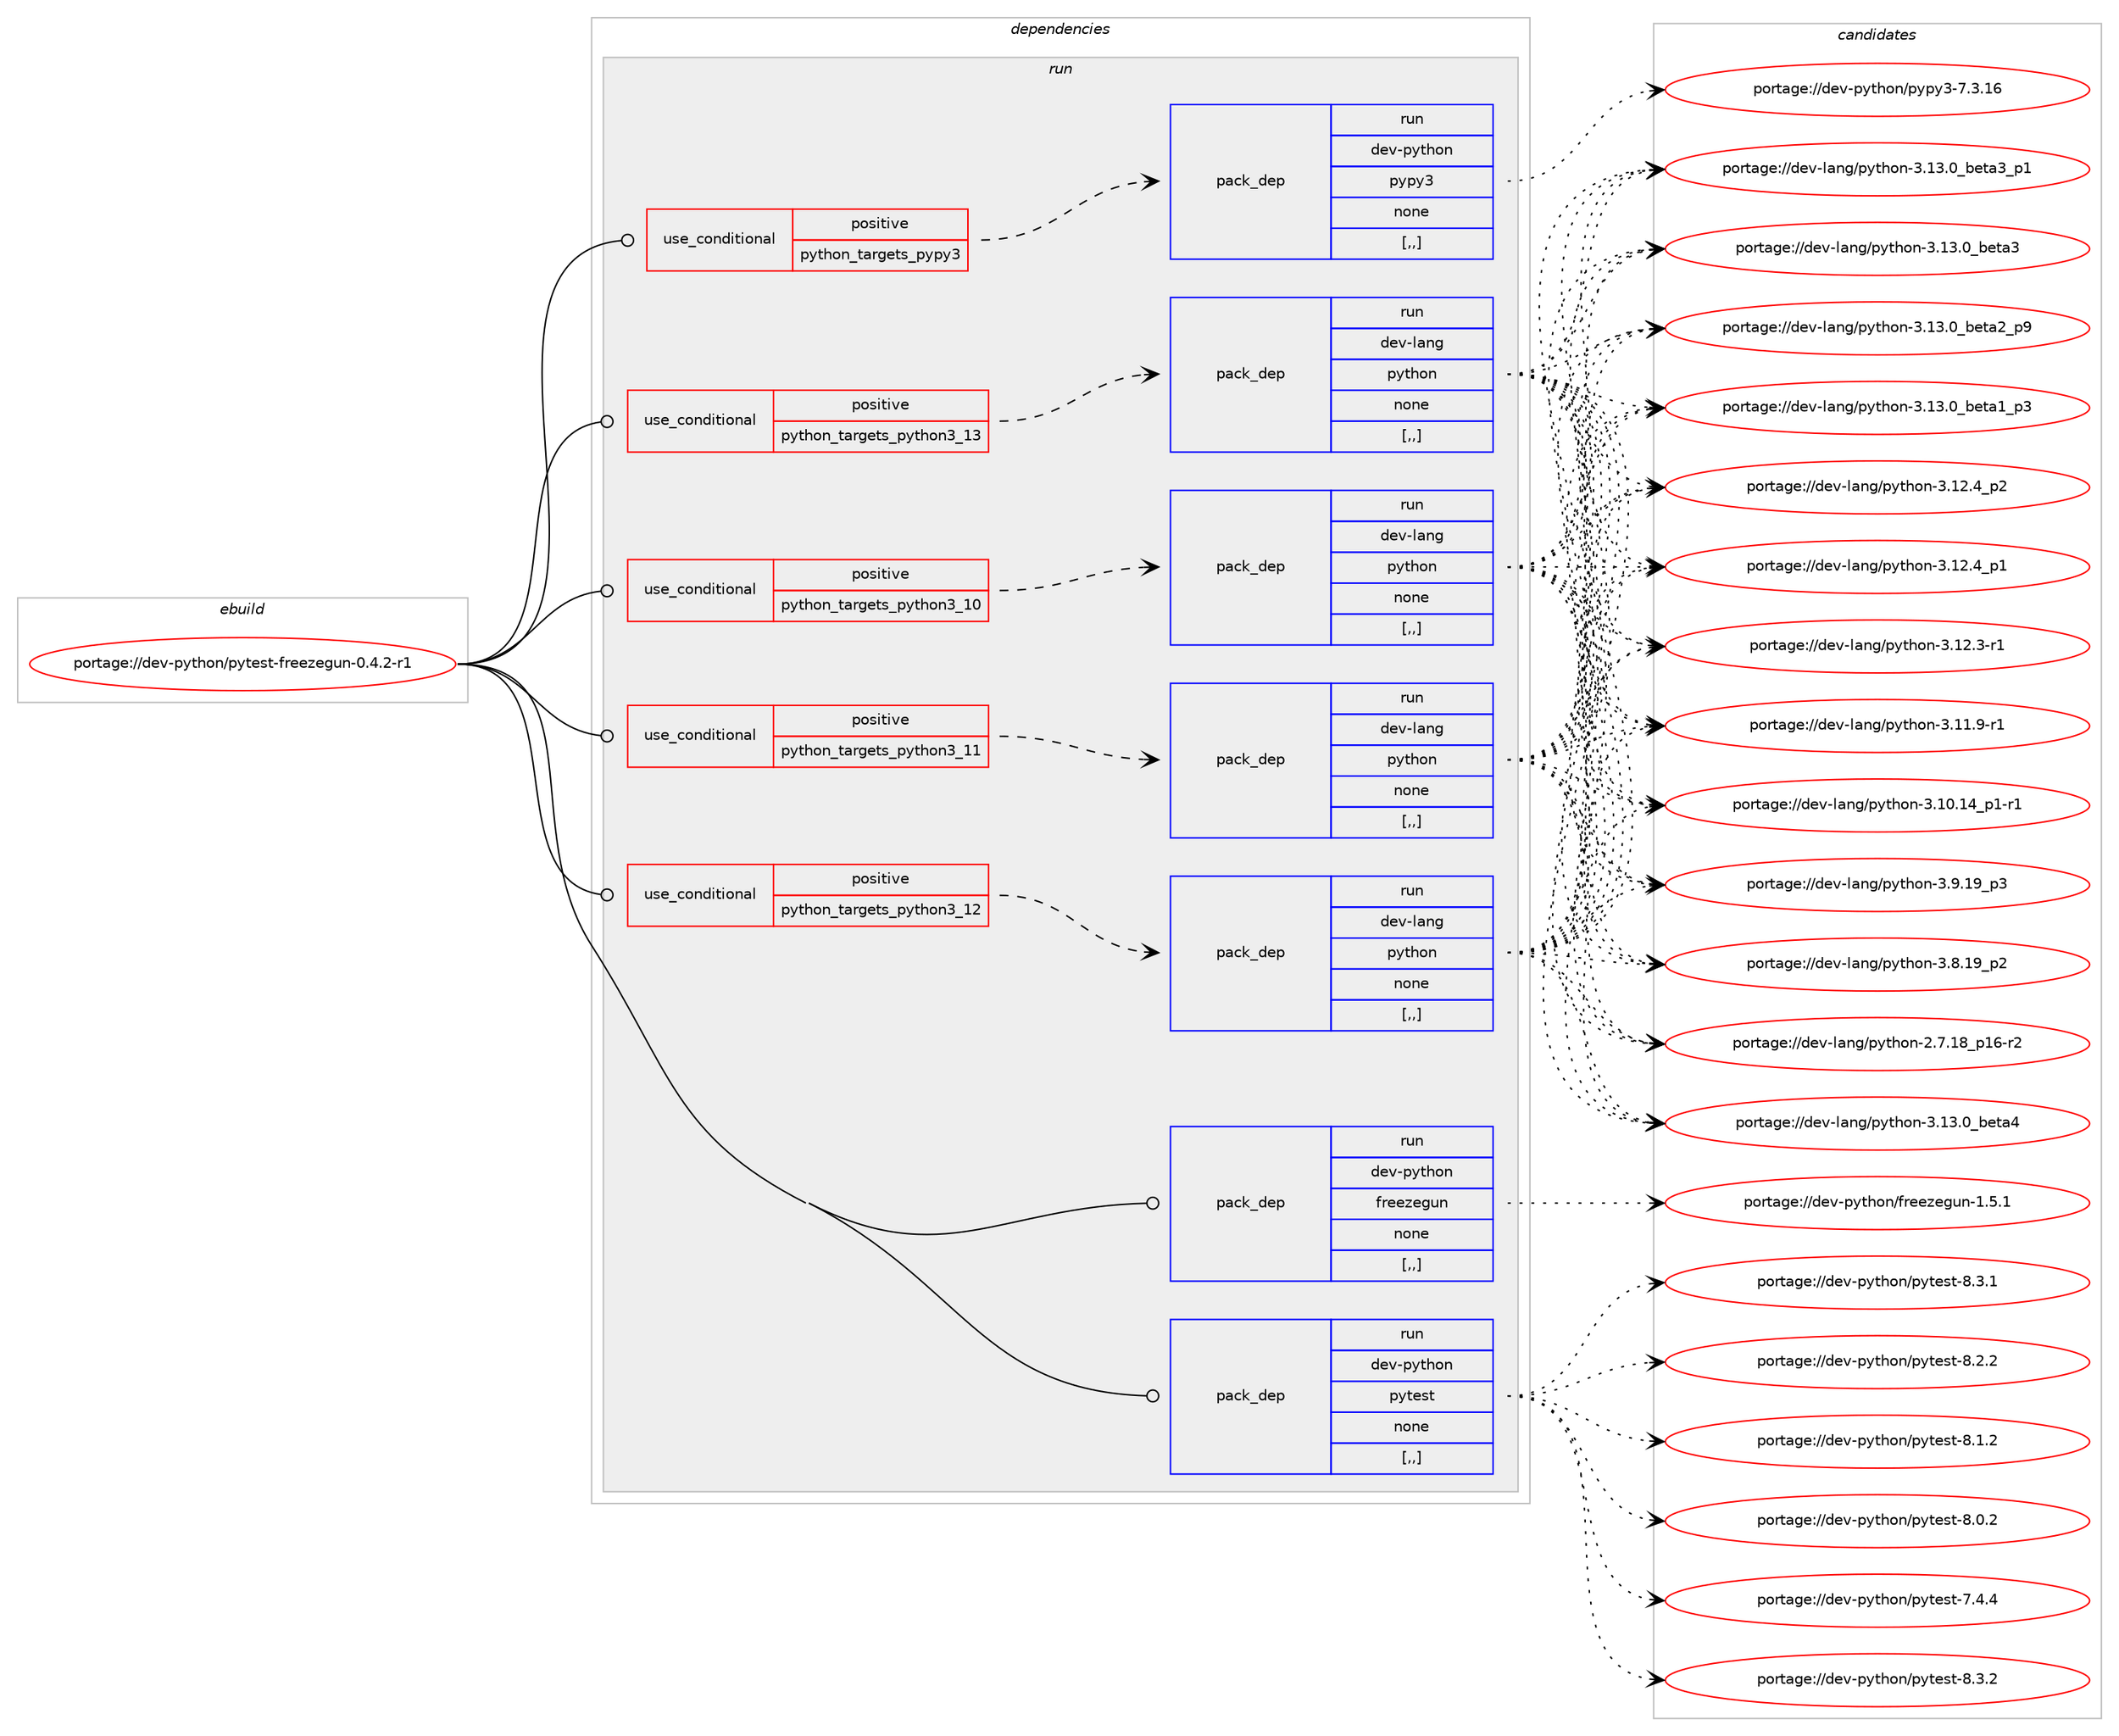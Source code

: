 digraph prolog {

# *************
# Graph options
# *************

newrank=true;
concentrate=true;
compound=true;
graph [rankdir=LR,fontname=Helvetica,fontsize=10,ranksep=1.5];#, ranksep=2.5, nodesep=0.2];
edge  [arrowhead=vee];
node  [fontname=Helvetica,fontsize=10];

# **********
# The ebuild
# **********

subgraph cluster_leftcol {
color=gray;
label=<<i>ebuild</i>>;
id [label="portage://dev-python/pytest-freezegun-0.4.2-r1", color=red, width=4, href="../dev-python/pytest-freezegun-0.4.2-r1.svg"];
}

# ****************
# The dependencies
# ****************

subgraph cluster_midcol {
color=gray;
label=<<i>dependencies</i>>;
subgraph cluster_compile {
fillcolor="#eeeeee";
style=filled;
label=<<i>compile</i>>;
}
subgraph cluster_compileandrun {
fillcolor="#eeeeee";
style=filled;
label=<<i>compile and run</i>>;
}
subgraph cluster_run {
fillcolor="#eeeeee";
style=filled;
label=<<i>run</i>>;
subgraph cond37929 {
dependency159210 [label=<<TABLE BORDER="0" CELLBORDER="1" CELLSPACING="0" CELLPADDING="4"><TR><TD ROWSPAN="3" CELLPADDING="10">use_conditional</TD></TR><TR><TD>positive</TD></TR><TR><TD>python_targets_pypy3</TD></TR></TABLE>>, shape=none, color=red];
subgraph pack120012 {
dependency159211 [label=<<TABLE BORDER="0" CELLBORDER="1" CELLSPACING="0" CELLPADDING="4" WIDTH="220"><TR><TD ROWSPAN="6" CELLPADDING="30">pack_dep</TD></TR><TR><TD WIDTH="110">run</TD></TR><TR><TD>dev-python</TD></TR><TR><TD>pypy3</TD></TR><TR><TD>none</TD></TR><TR><TD>[,,]</TD></TR></TABLE>>, shape=none, color=blue];
}
dependency159210:e -> dependency159211:w [weight=20,style="dashed",arrowhead="vee"];
}
id:e -> dependency159210:w [weight=20,style="solid",arrowhead="odot"];
subgraph cond37930 {
dependency159212 [label=<<TABLE BORDER="0" CELLBORDER="1" CELLSPACING="0" CELLPADDING="4"><TR><TD ROWSPAN="3" CELLPADDING="10">use_conditional</TD></TR><TR><TD>positive</TD></TR><TR><TD>python_targets_python3_10</TD></TR></TABLE>>, shape=none, color=red];
subgraph pack120013 {
dependency159213 [label=<<TABLE BORDER="0" CELLBORDER="1" CELLSPACING="0" CELLPADDING="4" WIDTH="220"><TR><TD ROWSPAN="6" CELLPADDING="30">pack_dep</TD></TR><TR><TD WIDTH="110">run</TD></TR><TR><TD>dev-lang</TD></TR><TR><TD>python</TD></TR><TR><TD>none</TD></TR><TR><TD>[,,]</TD></TR></TABLE>>, shape=none, color=blue];
}
dependency159212:e -> dependency159213:w [weight=20,style="dashed",arrowhead="vee"];
}
id:e -> dependency159212:w [weight=20,style="solid",arrowhead="odot"];
subgraph cond37931 {
dependency159214 [label=<<TABLE BORDER="0" CELLBORDER="1" CELLSPACING="0" CELLPADDING="4"><TR><TD ROWSPAN="3" CELLPADDING="10">use_conditional</TD></TR><TR><TD>positive</TD></TR><TR><TD>python_targets_python3_11</TD></TR></TABLE>>, shape=none, color=red];
subgraph pack120014 {
dependency159215 [label=<<TABLE BORDER="0" CELLBORDER="1" CELLSPACING="0" CELLPADDING="4" WIDTH="220"><TR><TD ROWSPAN="6" CELLPADDING="30">pack_dep</TD></TR><TR><TD WIDTH="110">run</TD></TR><TR><TD>dev-lang</TD></TR><TR><TD>python</TD></TR><TR><TD>none</TD></TR><TR><TD>[,,]</TD></TR></TABLE>>, shape=none, color=blue];
}
dependency159214:e -> dependency159215:w [weight=20,style="dashed",arrowhead="vee"];
}
id:e -> dependency159214:w [weight=20,style="solid",arrowhead="odot"];
subgraph cond37932 {
dependency159216 [label=<<TABLE BORDER="0" CELLBORDER="1" CELLSPACING="0" CELLPADDING="4"><TR><TD ROWSPAN="3" CELLPADDING="10">use_conditional</TD></TR><TR><TD>positive</TD></TR><TR><TD>python_targets_python3_12</TD></TR></TABLE>>, shape=none, color=red];
subgraph pack120015 {
dependency159217 [label=<<TABLE BORDER="0" CELLBORDER="1" CELLSPACING="0" CELLPADDING="4" WIDTH="220"><TR><TD ROWSPAN="6" CELLPADDING="30">pack_dep</TD></TR><TR><TD WIDTH="110">run</TD></TR><TR><TD>dev-lang</TD></TR><TR><TD>python</TD></TR><TR><TD>none</TD></TR><TR><TD>[,,]</TD></TR></TABLE>>, shape=none, color=blue];
}
dependency159216:e -> dependency159217:w [weight=20,style="dashed",arrowhead="vee"];
}
id:e -> dependency159216:w [weight=20,style="solid",arrowhead="odot"];
subgraph cond37933 {
dependency159218 [label=<<TABLE BORDER="0" CELLBORDER="1" CELLSPACING="0" CELLPADDING="4"><TR><TD ROWSPAN="3" CELLPADDING="10">use_conditional</TD></TR><TR><TD>positive</TD></TR><TR><TD>python_targets_python3_13</TD></TR></TABLE>>, shape=none, color=red];
subgraph pack120016 {
dependency159219 [label=<<TABLE BORDER="0" CELLBORDER="1" CELLSPACING="0" CELLPADDING="4" WIDTH="220"><TR><TD ROWSPAN="6" CELLPADDING="30">pack_dep</TD></TR><TR><TD WIDTH="110">run</TD></TR><TR><TD>dev-lang</TD></TR><TR><TD>python</TD></TR><TR><TD>none</TD></TR><TR><TD>[,,]</TD></TR></TABLE>>, shape=none, color=blue];
}
dependency159218:e -> dependency159219:w [weight=20,style="dashed",arrowhead="vee"];
}
id:e -> dependency159218:w [weight=20,style="solid",arrowhead="odot"];
subgraph pack120017 {
dependency159220 [label=<<TABLE BORDER="0" CELLBORDER="1" CELLSPACING="0" CELLPADDING="4" WIDTH="220"><TR><TD ROWSPAN="6" CELLPADDING="30">pack_dep</TD></TR><TR><TD WIDTH="110">run</TD></TR><TR><TD>dev-python</TD></TR><TR><TD>freezegun</TD></TR><TR><TD>none</TD></TR><TR><TD>[,,]</TD></TR></TABLE>>, shape=none, color=blue];
}
id:e -> dependency159220:w [weight=20,style="solid",arrowhead="odot"];
subgraph pack120018 {
dependency159221 [label=<<TABLE BORDER="0" CELLBORDER="1" CELLSPACING="0" CELLPADDING="4" WIDTH="220"><TR><TD ROWSPAN="6" CELLPADDING="30">pack_dep</TD></TR><TR><TD WIDTH="110">run</TD></TR><TR><TD>dev-python</TD></TR><TR><TD>pytest</TD></TR><TR><TD>none</TD></TR><TR><TD>[,,]</TD></TR></TABLE>>, shape=none, color=blue];
}
id:e -> dependency159221:w [weight=20,style="solid",arrowhead="odot"];
}
}

# **************
# The candidates
# **************

subgraph cluster_choices {
rank=same;
color=gray;
label=<<i>candidates</i>>;

subgraph choice120012 {
color=black;
nodesep=1;
choice10010111845112121116104111110471121211121215145554651464954 [label="portage://dev-python/pypy3-7.3.16", color=red, width=4,href="../dev-python/pypy3-7.3.16.svg"];
dependency159211:e -> choice10010111845112121116104111110471121211121215145554651464954:w [style=dotted,weight="100"];
}
subgraph choice120013 {
color=black;
nodesep=1;
choice1001011184510897110103471121211161041111104551464951464895981011169752 [label="portage://dev-lang/python-3.13.0_beta4", color=red, width=4,href="../dev-lang/python-3.13.0_beta4.svg"];
choice10010111845108971101034711212111610411111045514649514648959810111697519511249 [label="portage://dev-lang/python-3.13.0_beta3_p1", color=red, width=4,href="../dev-lang/python-3.13.0_beta3_p1.svg"];
choice1001011184510897110103471121211161041111104551464951464895981011169751 [label="portage://dev-lang/python-3.13.0_beta3", color=red, width=4,href="../dev-lang/python-3.13.0_beta3.svg"];
choice10010111845108971101034711212111610411111045514649514648959810111697509511257 [label="portage://dev-lang/python-3.13.0_beta2_p9", color=red, width=4,href="../dev-lang/python-3.13.0_beta2_p9.svg"];
choice10010111845108971101034711212111610411111045514649514648959810111697499511251 [label="portage://dev-lang/python-3.13.0_beta1_p3", color=red, width=4,href="../dev-lang/python-3.13.0_beta1_p3.svg"];
choice100101118451089711010347112121116104111110455146495046529511250 [label="portage://dev-lang/python-3.12.4_p2", color=red, width=4,href="../dev-lang/python-3.12.4_p2.svg"];
choice100101118451089711010347112121116104111110455146495046529511249 [label="portage://dev-lang/python-3.12.4_p1", color=red, width=4,href="../dev-lang/python-3.12.4_p1.svg"];
choice100101118451089711010347112121116104111110455146495046514511449 [label="portage://dev-lang/python-3.12.3-r1", color=red, width=4,href="../dev-lang/python-3.12.3-r1.svg"];
choice100101118451089711010347112121116104111110455146494946574511449 [label="portage://dev-lang/python-3.11.9-r1", color=red, width=4,href="../dev-lang/python-3.11.9-r1.svg"];
choice100101118451089711010347112121116104111110455146494846495295112494511449 [label="portage://dev-lang/python-3.10.14_p1-r1", color=red, width=4,href="../dev-lang/python-3.10.14_p1-r1.svg"];
choice100101118451089711010347112121116104111110455146574649579511251 [label="portage://dev-lang/python-3.9.19_p3", color=red, width=4,href="../dev-lang/python-3.9.19_p3.svg"];
choice100101118451089711010347112121116104111110455146564649579511250 [label="portage://dev-lang/python-3.8.19_p2", color=red, width=4,href="../dev-lang/python-3.8.19_p2.svg"];
choice100101118451089711010347112121116104111110455046554649569511249544511450 [label="portage://dev-lang/python-2.7.18_p16-r2", color=red, width=4,href="../dev-lang/python-2.7.18_p16-r2.svg"];
dependency159213:e -> choice1001011184510897110103471121211161041111104551464951464895981011169752:w [style=dotted,weight="100"];
dependency159213:e -> choice10010111845108971101034711212111610411111045514649514648959810111697519511249:w [style=dotted,weight="100"];
dependency159213:e -> choice1001011184510897110103471121211161041111104551464951464895981011169751:w [style=dotted,weight="100"];
dependency159213:e -> choice10010111845108971101034711212111610411111045514649514648959810111697509511257:w [style=dotted,weight="100"];
dependency159213:e -> choice10010111845108971101034711212111610411111045514649514648959810111697499511251:w [style=dotted,weight="100"];
dependency159213:e -> choice100101118451089711010347112121116104111110455146495046529511250:w [style=dotted,weight="100"];
dependency159213:e -> choice100101118451089711010347112121116104111110455146495046529511249:w [style=dotted,weight="100"];
dependency159213:e -> choice100101118451089711010347112121116104111110455146495046514511449:w [style=dotted,weight="100"];
dependency159213:e -> choice100101118451089711010347112121116104111110455146494946574511449:w [style=dotted,weight="100"];
dependency159213:e -> choice100101118451089711010347112121116104111110455146494846495295112494511449:w [style=dotted,weight="100"];
dependency159213:e -> choice100101118451089711010347112121116104111110455146574649579511251:w [style=dotted,weight="100"];
dependency159213:e -> choice100101118451089711010347112121116104111110455146564649579511250:w [style=dotted,weight="100"];
dependency159213:e -> choice100101118451089711010347112121116104111110455046554649569511249544511450:w [style=dotted,weight="100"];
}
subgraph choice120014 {
color=black;
nodesep=1;
choice1001011184510897110103471121211161041111104551464951464895981011169752 [label="portage://dev-lang/python-3.13.0_beta4", color=red, width=4,href="../dev-lang/python-3.13.0_beta4.svg"];
choice10010111845108971101034711212111610411111045514649514648959810111697519511249 [label="portage://dev-lang/python-3.13.0_beta3_p1", color=red, width=4,href="../dev-lang/python-3.13.0_beta3_p1.svg"];
choice1001011184510897110103471121211161041111104551464951464895981011169751 [label="portage://dev-lang/python-3.13.0_beta3", color=red, width=4,href="../dev-lang/python-3.13.0_beta3.svg"];
choice10010111845108971101034711212111610411111045514649514648959810111697509511257 [label="portage://dev-lang/python-3.13.0_beta2_p9", color=red, width=4,href="../dev-lang/python-3.13.0_beta2_p9.svg"];
choice10010111845108971101034711212111610411111045514649514648959810111697499511251 [label="portage://dev-lang/python-3.13.0_beta1_p3", color=red, width=4,href="../dev-lang/python-3.13.0_beta1_p3.svg"];
choice100101118451089711010347112121116104111110455146495046529511250 [label="portage://dev-lang/python-3.12.4_p2", color=red, width=4,href="../dev-lang/python-3.12.4_p2.svg"];
choice100101118451089711010347112121116104111110455146495046529511249 [label="portage://dev-lang/python-3.12.4_p1", color=red, width=4,href="../dev-lang/python-3.12.4_p1.svg"];
choice100101118451089711010347112121116104111110455146495046514511449 [label="portage://dev-lang/python-3.12.3-r1", color=red, width=4,href="../dev-lang/python-3.12.3-r1.svg"];
choice100101118451089711010347112121116104111110455146494946574511449 [label="portage://dev-lang/python-3.11.9-r1", color=red, width=4,href="../dev-lang/python-3.11.9-r1.svg"];
choice100101118451089711010347112121116104111110455146494846495295112494511449 [label="portage://dev-lang/python-3.10.14_p1-r1", color=red, width=4,href="../dev-lang/python-3.10.14_p1-r1.svg"];
choice100101118451089711010347112121116104111110455146574649579511251 [label="portage://dev-lang/python-3.9.19_p3", color=red, width=4,href="../dev-lang/python-3.9.19_p3.svg"];
choice100101118451089711010347112121116104111110455146564649579511250 [label="portage://dev-lang/python-3.8.19_p2", color=red, width=4,href="../dev-lang/python-3.8.19_p2.svg"];
choice100101118451089711010347112121116104111110455046554649569511249544511450 [label="portage://dev-lang/python-2.7.18_p16-r2", color=red, width=4,href="../dev-lang/python-2.7.18_p16-r2.svg"];
dependency159215:e -> choice1001011184510897110103471121211161041111104551464951464895981011169752:w [style=dotted,weight="100"];
dependency159215:e -> choice10010111845108971101034711212111610411111045514649514648959810111697519511249:w [style=dotted,weight="100"];
dependency159215:e -> choice1001011184510897110103471121211161041111104551464951464895981011169751:w [style=dotted,weight="100"];
dependency159215:e -> choice10010111845108971101034711212111610411111045514649514648959810111697509511257:w [style=dotted,weight="100"];
dependency159215:e -> choice10010111845108971101034711212111610411111045514649514648959810111697499511251:w [style=dotted,weight="100"];
dependency159215:e -> choice100101118451089711010347112121116104111110455146495046529511250:w [style=dotted,weight="100"];
dependency159215:e -> choice100101118451089711010347112121116104111110455146495046529511249:w [style=dotted,weight="100"];
dependency159215:e -> choice100101118451089711010347112121116104111110455146495046514511449:w [style=dotted,weight="100"];
dependency159215:e -> choice100101118451089711010347112121116104111110455146494946574511449:w [style=dotted,weight="100"];
dependency159215:e -> choice100101118451089711010347112121116104111110455146494846495295112494511449:w [style=dotted,weight="100"];
dependency159215:e -> choice100101118451089711010347112121116104111110455146574649579511251:w [style=dotted,weight="100"];
dependency159215:e -> choice100101118451089711010347112121116104111110455146564649579511250:w [style=dotted,weight="100"];
dependency159215:e -> choice100101118451089711010347112121116104111110455046554649569511249544511450:w [style=dotted,weight="100"];
}
subgraph choice120015 {
color=black;
nodesep=1;
choice1001011184510897110103471121211161041111104551464951464895981011169752 [label="portage://dev-lang/python-3.13.0_beta4", color=red, width=4,href="../dev-lang/python-3.13.0_beta4.svg"];
choice10010111845108971101034711212111610411111045514649514648959810111697519511249 [label="portage://dev-lang/python-3.13.0_beta3_p1", color=red, width=4,href="../dev-lang/python-3.13.0_beta3_p1.svg"];
choice1001011184510897110103471121211161041111104551464951464895981011169751 [label="portage://dev-lang/python-3.13.0_beta3", color=red, width=4,href="../dev-lang/python-3.13.0_beta3.svg"];
choice10010111845108971101034711212111610411111045514649514648959810111697509511257 [label="portage://dev-lang/python-3.13.0_beta2_p9", color=red, width=4,href="../dev-lang/python-3.13.0_beta2_p9.svg"];
choice10010111845108971101034711212111610411111045514649514648959810111697499511251 [label="portage://dev-lang/python-3.13.0_beta1_p3", color=red, width=4,href="../dev-lang/python-3.13.0_beta1_p3.svg"];
choice100101118451089711010347112121116104111110455146495046529511250 [label="portage://dev-lang/python-3.12.4_p2", color=red, width=4,href="../dev-lang/python-3.12.4_p2.svg"];
choice100101118451089711010347112121116104111110455146495046529511249 [label="portage://dev-lang/python-3.12.4_p1", color=red, width=4,href="../dev-lang/python-3.12.4_p1.svg"];
choice100101118451089711010347112121116104111110455146495046514511449 [label="portage://dev-lang/python-3.12.3-r1", color=red, width=4,href="../dev-lang/python-3.12.3-r1.svg"];
choice100101118451089711010347112121116104111110455146494946574511449 [label="portage://dev-lang/python-3.11.9-r1", color=red, width=4,href="../dev-lang/python-3.11.9-r1.svg"];
choice100101118451089711010347112121116104111110455146494846495295112494511449 [label="portage://dev-lang/python-3.10.14_p1-r1", color=red, width=4,href="../dev-lang/python-3.10.14_p1-r1.svg"];
choice100101118451089711010347112121116104111110455146574649579511251 [label="portage://dev-lang/python-3.9.19_p3", color=red, width=4,href="../dev-lang/python-3.9.19_p3.svg"];
choice100101118451089711010347112121116104111110455146564649579511250 [label="portage://dev-lang/python-3.8.19_p2", color=red, width=4,href="../dev-lang/python-3.8.19_p2.svg"];
choice100101118451089711010347112121116104111110455046554649569511249544511450 [label="portage://dev-lang/python-2.7.18_p16-r2", color=red, width=4,href="../dev-lang/python-2.7.18_p16-r2.svg"];
dependency159217:e -> choice1001011184510897110103471121211161041111104551464951464895981011169752:w [style=dotted,weight="100"];
dependency159217:e -> choice10010111845108971101034711212111610411111045514649514648959810111697519511249:w [style=dotted,weight="100"];
dependency159217:e -> choice1001011184510897110103471121211161041111104551464951464895981011169751:w [style=dotted,weight="100"];
dependency159217:e -> choice10010111845108971101034711212111610411111045514649514648959810111697509511257:w [style=dotted,weight="100"];
dependency159217:e -> choice10010111845108971101034711212111610411111045514649514648959810111697499511251:w [style=dotted,weight="100"];
dependency159217:e -> choice100101118451089711010347112121116104111110455146495046529511250:w [style=dotted,weight="100"];
dependency159217:e -> choice100101118451089711010347112121116104111110455146495046529511249:w [style=dotted,weight="100"];
dependency159217:e -> choice100101118451089711010347112121116104111110455146495046514511449:w [style=dotted,weight="100"];
dependency159217:e -> choice100101118451089711010347112121116104111110455146494946574511449:w [style=dotted,weight="100"];
dependency159217:e -> choice100101118451089711010347112121116104111110455146494846495295112494511449:w [style=dotted,weight="100"];
dependency159217:e -> choice100101118451089711010347112121116104111110455146574649579511251:w [style=dotted,weight="100"];
dependency159217:e -> choice100101118451089711010347112121116104111110455146564649579511250:w [style=dotted,weight="100"];
dependency159217:e -> choice100101118451089711010347112121116104111110455046554649569511249544511450:w [style=dotted,weight="100"];
}
subgraph choice120016 {
color=black;
nodesep=1;
choice1001011184510897110103471121211161041111104551464951464895981011169752 [label="portage://dev-lang/python-3.13.0_beta4", color=red, width=4,href="../dev-lang/python-3.13.0_beta4.svg"];
choice10010111845108971101034711212111610411111045514649514648959810111697519511249 [label="portage://dev-lang/python-3.13.0_beta3_p1", color=red, width=4,href="../dev-lang/python-3.13.0_beta3_p1.svg"];
choice1001011184510897110103471121211161041111104551464951464895981011169751 [label="portage://dev-lang/python-3.13.0_beta3", color=red, width=4,href="../dev-lang/python-3.13.0_beta3.svg"];
choice10010111845108971101034711212111610411111045514649514648959810111697509511257 [label="portage://dev-lang/python-3.13.0_beta2_p9", color=red, width=4,href="../dev-lang/python-3.13.0_beta2_p9.svg"];
choice10010111845108971101034711212111610411111045514649514648959810111697499511251 [label="portage://dev-lang/python-3.13.0_beta1_p3", color=red, width=4,href="../dev-lang/python-3.13.0_beta1_p3.svg"];
choice100101118451089711010347112121116104111110455146495046529511250 [label="portage://dev-lang/python-3.12.4_p2", color=red, width=4,href="../dev-lang/python-3.12.4_p2.svg"];
choice100101118451089711010347112121116104111110455146495046529511249 [label="portage://dev-lang/python-3.12.4_p1", color=red, width=4,href="../dev-lang/python-3.12.4_p1.svg"];
choice100101118451089711010347112121116104111110455146495046514511449 [label="portage://dev-lang/python-3.12.3-r1", color=red, width=4,href="../dev-lang/python-3.12.3-r1.svg"];
choice100101118451089711010347112121116104111110455146494946574511449 [label="portage://dev-lang/python-3.11.9-r1", color=red, width=4,href="../dev-lang/python-3.11.9-r1.svg"];
choice100101118451089711010347112121116104111110455146494846495295112494511449 [label="portage://dev-lang/python-3.10.14_p1-r1", color=red, width=4,href="../dev-lang/python-3.10.14_p1-r1.svg"];
choice100101118451089711010347112121116104111110455146574649579511251 [label="portage://dev-lang/python-3.9.19_p3", color=red, width=4,href="../dev-lang/python-3.9.19_p3.svg"];
choice100101118451089711010347112121116104111110455146564649579511250 [label="portage://dev-lang/python-3.8.19_p2", color=red, width=4,href="../dev-lang/python-3.8.19_p2.svg"];
choice100101118451089711010347112121116104111110455046554649569511249544511450 [label="portage://dev-lang/python-2.7.18_p16-r2", color=red, width=4,href="../dev-lang/python-2.7.18_p16-r2.svg"];
dependency159219:e -> choice1001011184510897110103471121211161041111104551464951464895981011169752:w [style=dotted,weight="100"];
dependency159219:e -> choice10010111845108971101034711212111610411111045514649514648959810111697519511249:w [style=dotted,weight="100"];
dependency159219:e -> choice1001011184510897110103471121211161041111104551464951464895981011169751:w [style=dotted,weight="100"];
dependency159219:e -> choice10010111845108971101034711212111610411111045514649514648959810111697509511257:w [style=dotted,weight="100"];
dependency159219:e -> choice10010111845108971101034711212111610411111045514649514648959810111697499511251:w [style=dotted,weight="100"];
dependency159219:e -> choice100101118451089711010347112121116104111110455146495046529511250:w [style=dotted,weight="100"];
dependency159219:e -> choice100101118451089711010347112121116104111110455146495046529511249:w [style=dotted,weight="100"];
dependency159219:e -> choice100101118451089711010347112121116104111110455146495046514511449:w [style=dotted,weight="100"];
dependency159219:e -> choice100101118451089711010347112121116104111110455146494946574511449:w [style=dotted,weight="100"];
dependency159219:e -> choice100101118451089711010347112121116104111110455146494846495295112494511449:w [style=dotted,weight="100"];
dependency159219:e -> choice100101118451089711010347112121116104111110455146574649579511251:w [style=dotted,weight="100"];
dependency159219:e -> choice100101118451089711010347112121116104111110455146564649579511250:w [style=dotted,weight="100"];
dependency159219:e -> choice100101118451089711010347112121116104111110455046554649569511249544511450:w [style=dotted,weight="100"];
}
subgraph choice120017 {
color=black;
nodesep=1;
choice1001011184511212111610411111047102114101101122101103117110454946534649 [label="portage://dev-python/freezegun-1.5.1", color=red, width=4,href="../dev-python/freezegun-1.5.1.svg"];
dependency159220:e -> choice1001011184511212111610411111047102114101101122101103117110454946534649:w [style=dotted,weight="100"];
}
subgraph choice120018 {
color=black;
nodesep=1;
choice1001011184511212111610411111047112121116101115116455646514650 [label="portage://dev-python/pytest-8.3.2", color=red, width=4,href="../dev-python/pytest-8.3.2.svg"];
choice1001011184511212111610411111047112121116101115116455646514649 [label="portage://dev-python/pytest-8.3.1", color=red, width=4,href="../dev-python/pytest-8.3.1.svg"];
choice1001011184511212111610411111047112121116101115116455646504650 [label="portage://dev-python/pytest-8.2.2", color=red, width=4,href="../dev-python/pytest-8.2.2.svg"];
choice1001011184511212111610411111047112121116101115116455646494650 [label="portage://dev-python/pytest-8.1.2", color=red, width=4,href="../dev-python/pytest-8.1.2.svg"];
choice1001011184511212111610411111047112121116101115116455646484650 [label="portage://dev-python/pytest-8.0.2", color=red, width=4,href="../dev-python/pytest-8.0.2.svg"];
choice1001011184511212111610411111047112121116101115116455546524652 [label="portage://dev-python/pytest-7.4.4", color=red, width=4,href="../dev-python/pytest-7.4.4.svg"];
dependency159221:e -> choice1001011184511212111610411111047112121116101115116455646514650:w [style=dotted,weight="100"];
dependency159221:e -> choice1001011184511212111610411111047112121116101115116455646514649:w [style=dotted,weight="100"];
dependency159221:e -> choice1001011184511212111610411111047112121116101115116455646504650:w [style=dotted,weight="100"];
dependency159221:e -> choice1001011184511212111610411111047112121116101115116455646494650:w [style=dotted,weight="100"];
dependency159221:e -> choice1001011184511212111610411111047112121116101115116455646484650:w [style=dotted,weight="100"];
dependency159221:e -> choice1001011184511212111610411111047112121116101115116455546524652:w [style=dotted,weight="100"];
}
}

}
